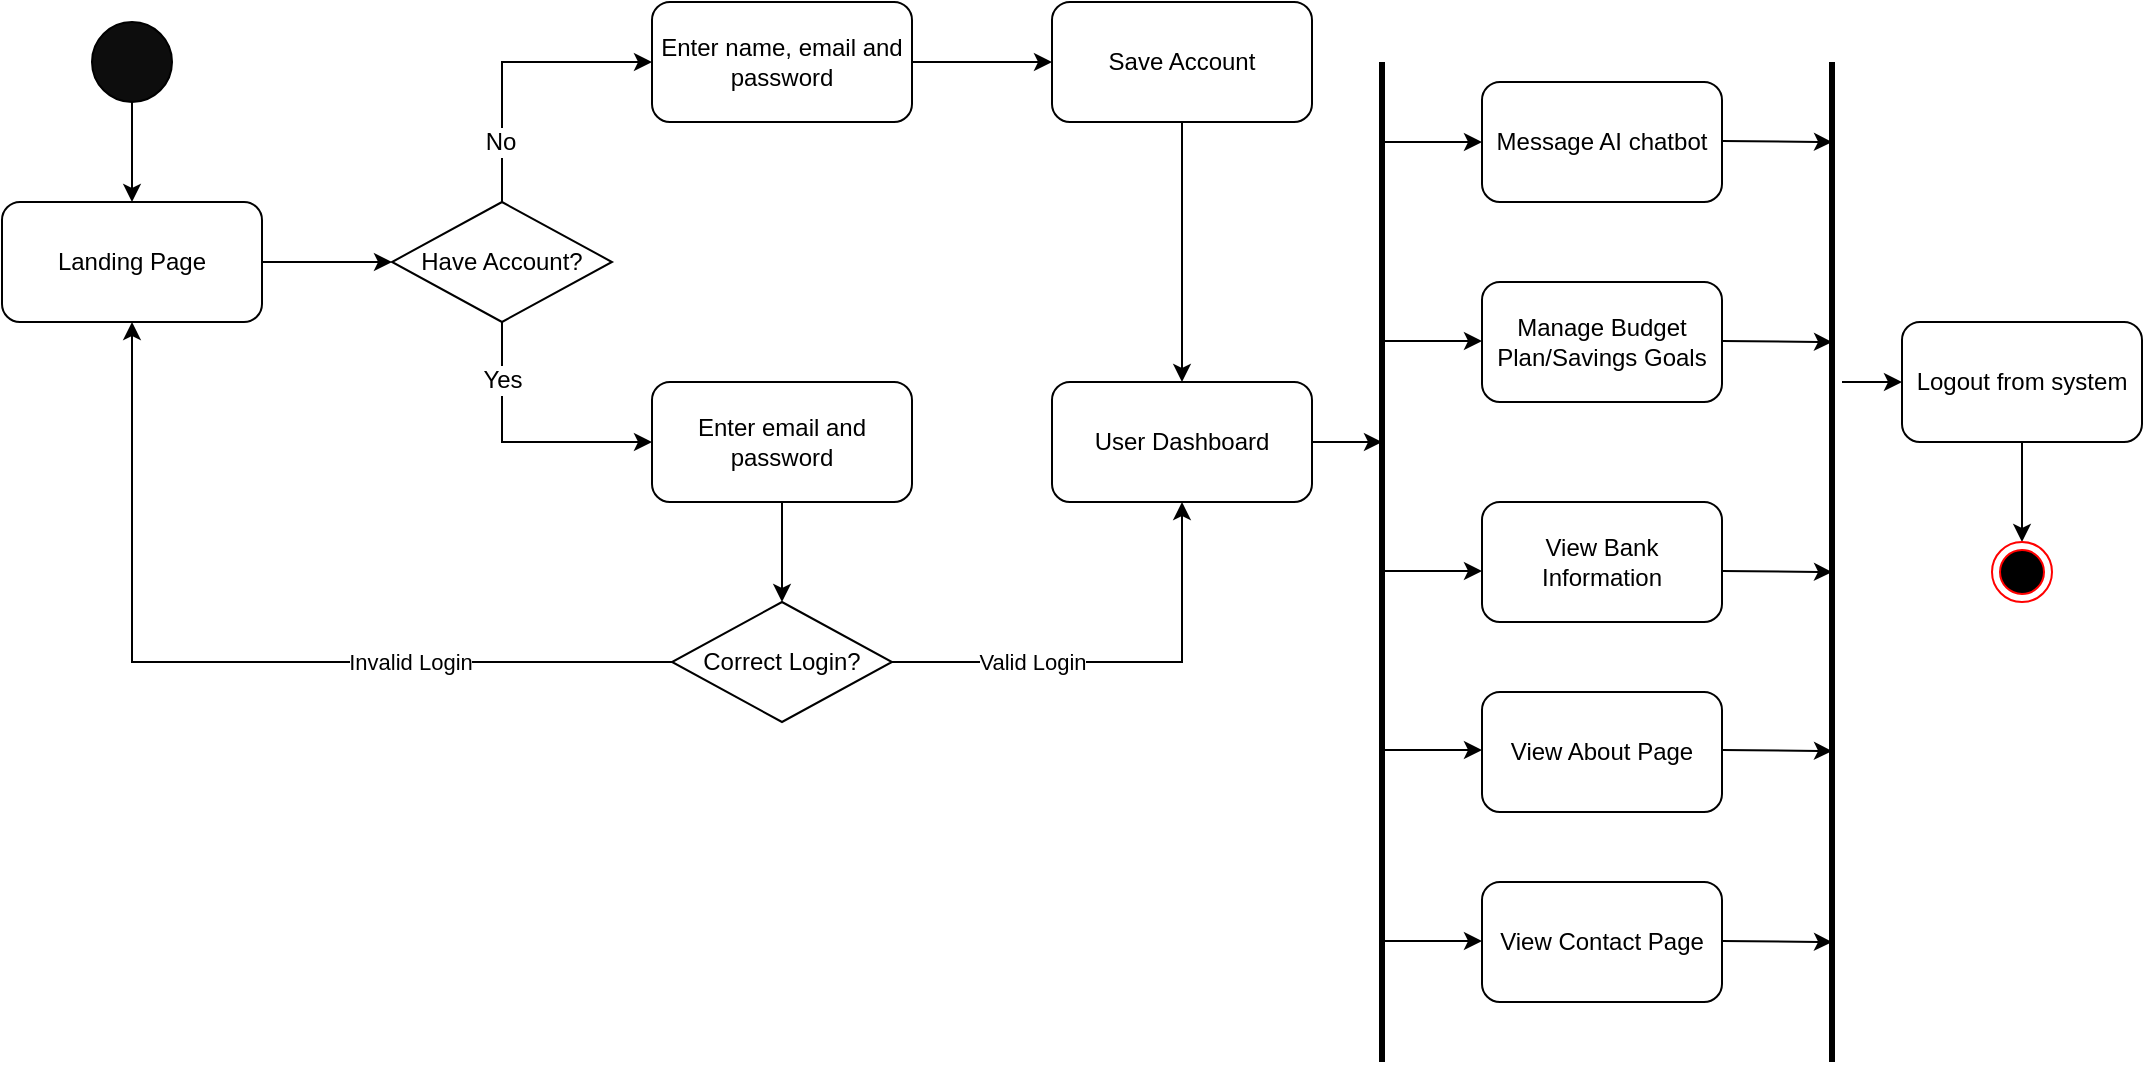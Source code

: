 <mxfile version="24.0.6" type="google">
  <diagram name="Page-1" id="Sk6EOp8pvkReZEZKQSe2">
    <mxGraphModel grid="1" page="1" gridSize="10" guides="1" tooltips="1" connect="1" arrows="1" fold="1" pageScale="1" pageWidth="1100" pageHeight="850" math="0" shadow="0">
      <root>
        <mxCell id="0" />
        <mxCell id="1" parent="0" />
        <mxCell id="epe75yR5QJeACrKUJqoy-19" style="edgeStyle=orthogonalEdgeStyle;rounded=0;orthogonalLoop=1;jettySize=auto;html=1;exitX=0.5;exitY=1;exitDx=0;exitDy=0;entryX=0.5;entryY=0;entryDx=0;entryDy=0;" edge="1" parent="1" source="epe75yR5QJeACrKUJqoy-5" target="epe75yR5QJeACrKUJqoy-17">
          <mxGeometry relative="1" as="geometry" />
        </mxCell>
        <mxCell id="epe75yR5QJeACrKUJqoy-5" value="" style="ellipse;whiteSpace=wrap;html=1;aspect=fixed;fillColor=#0D0D0D;" vertex="1" parent="1">
          <mxGeometry x="65" y="60" width="40" height="40" as="geometry" />
        </mxCell>
        <mxCell id="epe75yR5QJeACrKUJqoy-21" style="edgeStyle=orthogonalEdgeStyle;rounded=0;orthogonalLoop=1;jettySize=auto;html=1;exitX=1;exitY=0.5;exitDx=0;exitDy=0;entryX=0;entryY=0.5;entryDx=0;entryDy=0;" edge="1" parent="1" source="epe75yR5QJeACrKUJqoy-17" target="epe75yR5QJeACrKUJqoy-20">
          <mxGeometry relative="1" as="geometry" />
        </mxCell>
        <mxCell id="epe75yR5QJeACrKUJqoy-17" value="Landing Page" style="rounded=1;whiteSpace=wrap;html=1;" vertex="1" parent="1">
          <mxGeometry x="20" y="150" width="130" height="60" as="geometry" />
        </mxCell>
        <mxCell id="epe75yR5QJeACrKUJqoy-23" style="edgeStyle=orthogonalEdgeStyle;rounded=0;orthogonalLoop=1;jettySize=auto;html=1;exitX=0.5;exitY=0;exitDx=0;exitDy=0;entryX=0;entryY=0.5;entryDx=0;entryDy=0;" edge="1" parent="1" source="epe75yR5QJeACrKUJqoy-20" target="epe75yR5QJeACrKUJqoy-22">
          <mxGeometry relative="1" as="geometry" />
        </mxCell>
        <mxCell id="epe75yR5QJeACrKUJqoy-30" value="&lt;font style=&quot;font-size: 12px;&quot;&gt;No&lt;/font&gt;" style="edgeLabel;html=1;align=center;verticalAlign=middle;resizable=0;points=[];" vertex="1" connectable="0" parent="epe75yR5QJeACrKUJqoy-23">
          <mxGeometry x="-0.583" y="1" relative="1" as="geometry">
            <mxPoint as="offset" />
          </mxGeometry>
        </mxCell>
        <mxCell id="epe75yR5QJeACrKUJqoy-25" style="edgeStyle=orthogonalEdgeStyle;rounded=0;orthogonalLoop=1;jettySize=auto;html=1;exitX=0.5;exitY=1;exitDx=0;exitDy=0;entryX=0;entryY=0.5;entryDx=0;entryDy=0;" edge="1" parent="1" source="epe75yR5QJeACrKUJqoy-20" target="epe75yR5QJeACrKUJqoy-24">
          <mxGeometry relative="1" as="geometry" />
        </mxCell>
        <mxCell id="epe75yR5QJeACrKUJqoy-31" value="&lt;font style=&quot;font-size: 12px;&quot;&gt;Yes&lt;/font&gt;" style="edgeLabel;html=1;align=center;verticalAlign=middle;resizable=0;points=[];" vertex="1" connectable="0" parent="epe75yR5QJeACrKUJqoy-25">
          <mxGeometry x="-0.574" relative="1" as="geometry">
            <mxPoint as="offset" />
          </mxGeometry>
        </mxCell>
        <mxCell id="epe75yR5QJeACrKUJqoy-20" value="Have Account?" style="rhombus;whiteSpace=wrap;html=1;" vertex="1" parent="1">
          <mxGeometry x="215" y="150" width="110" height="60" as="geometry" />
        </mxCell>
        <mxCell id="epe75yR5QJeACrKUJqoy-40" style="edgeStyle=orthogonalEdgeStyle;rounded=0;orthogonalLoop=1;jettySize=auto;html=1;exitX=1;exitY=0.5;exitDx=0;exitDy=0;entryX=0;entryY=0.5;entryDx=0;entryDy=0;" edge="1" parent="1" source="epe75yR5QJeACrKUJqoy-22" target="epe75yR5QJeACrKUJqoy-39">
          <mxGeometry relative="1" as="geometry" />
        </mxCell>
        <mxCell id="epe75yR5QJeACrKUJqoy-22" value="Enter name, email and password" style="rounded=1;whiteSpace=wrap;html=1;" vertex="1" parent="1">
          <mxGeometry x="345" y="50" width="130" height="60" as="geometry" />
        </mxCell>
        <mxCell id="epe75yR5QJeACrKUJqoy-34" style="edgeStyle=orthogonalEdgeStyle;rounded=0;orthogonalLoop=1;jettySize=auto;html=1;exitX=0.5;exitY=1;exitDx=0;exitDy=0;entryX=0.5;entryY=0;entryDx=0;entryDy=0;" edge="1" parent="1" source="epe75yR5QJeACrKUJqoy-24" target="epe75yR5QJeACrKUJqoy-32">
          <mxGeometry relative="1" as="geometry" />
        </mxCell>
        <mxCell id="epe75yR5QJeACrKUJqoy-24" value="Enter email and password" style="rounded=1;whiteSpace=wrap;html=1;" vertex="1" parent="1">
          <mxGeometry x="345" y="240" width="130" height="60" as="geometry" />
        </mxCell>
        <mxCell id="epe75yR5QJeACrKUJqoy-33" style="edgeStyle=orthogonalEdgeStyle;rounded=0;orthogonalLoop=1;jettySize=auto;html=1;exitX=0;exitY=0.5;exitDx=0;exitDy=0;entryX=0.5;entryY=1;entryDx=0;entryDy=0;" edge="1" parent="1" source="epe75yR5QJeACrKUJqoy-32" target="epe75yR5QJeACrKUJqoy-17">
          <mxGeometry relative="1" as="geometry" />
        </mxCell>
        <mxCell id="epe75yR5QJeACrKUJqoy-35" value="Invalid Login" style="edgeLabel;html=1;align=center;verticalAlign=middle;resizable=0;points=[];" vertex="1" connectable="0" parent="epe75yR5QJeACrKUJqoy-33">
          <mxGeometry x="-0.403" relative="1" as="geometry">
            <mxPoint as="offset" />
          </mxGeometry>
        </mxCell>
        <mxCell id="epe75yR5QJeACrKUJqoy-37" style="edgeStyle=orthogonalEdgeStyle;rounded=0;orthogonalLoop=1;jettySize=auto;html=1;exitX=1;exitY=0.5;exitDx=0;exitDy=0;" edge="1" parent="1" source="epe75yR5QJeACrKUJqoy-32" target="epe75yR5QJeACrKUJqoy-36">
          <mxGeometry relative="1" as="geometry" />
        </mxCell>
        <mxCell id="epe75yR5QJeACrKUJqoy-38" value="Valid Login" style="edgeLabel;html=1;align=center;verticalAlign=middle;resizable=0;points=[];" vertex="1" connectable="0" parent="epe75yR5QJeACrKUJqoy-37">
          <mxGeometry x="-0.383" relative="1" as="geometry">
            <mxPoint as="offset" />
          </mxGeometry>
        </mxCell>
        <mxCell id="epe75yR5QJeACrKUJqoy-32" value="Correct Login?" style="rhombus;whiteSpace=wrap;html=1;" vertex="1" parent="1">
          <mxGeometry x="355" y="350" width="110" height="60" as="geometry" />
        </mxCell>
        <mxCell id="QTg6okvMs5A38UG9BJcd-3" style="edgeStyle=orthogonalEdgeStyle;rounded=0;orthogonalLoop=1;jettySize=auto;html=1;exitX=1;exitY=0.5;exitDx=0;exitDy=0;" edge="1" parent="1" source="epe75yR5QJeACrKUJqoy-36">
          <mxGeometry relative="1" as="geometry">
            <mxPoint x="710" y="270" as="targetPoint" />
          </mxGeometry>
        </mxCell>
        <mxCell id="epe75yR5QJeACrKUJqoy-36" value="User Dashboard" style="rounded=1;whiteSpace=wrap;html=1;" vertex="1" parent="1">
          <mxGeometry x="545" y="240" width="130" height="60" as="geometry" />
        </mxCell>
        <mxCell id="epe75yR5QJeACrKUJqoy-41" style="edgeStyle=orthogonalEdgeStyle;rounded=0;orthogonalLoop=1;jettySize=auto;html=1;exitX=0.5;exitY=1;exitDx=0;exitDy=0;entryX=0.5;entryY=0;entryDx=0;entryDy=0;" edge="1" parent="1" source="epe75yR5QJeACrKUJqoy-39" target="epe75yR5QJeACrKUJqoy-36">
          <mxGeometry relative="1" as="geometry" />
        </mxCell>
        <mxCell id="epe75yR5QJeACrKUJqoy-39" value="Save Account" style="rounded=1;whiteSpace=wrap;html=1;" vertex="1" parent="1">
          <mxGeometry x="545" y="50" width="130" height="60" as="geometry" />
        </mxCell>
        <mxCell id="QTg6okvMs5A38UG9BJcd-5" value="" style="endArrow=none;html=1;rounded=0;strokeWidth=3;" edge="1" parent="1">
          <mxGeometry width="50" height="50" relative="1" as="geometry">
            <mxPoint x="710" y="580" as="sourcePoint" />
            <mxPoint x="710" y="80" as="targetPoint" />
          </mxGeometry>
        </mxCell>
        <mxCell id="QTg6okvMs5A38UG9BJcd-6" value="Message AI chatbot" style="rounded=1;whiteSpace=wrap;html=1;" vertex="1" parent="1">
          <mxGeometry x="760" y="90" width="120" height="60" as="geometry" />
        </mxCell>
        <mxCell id="QTg6okvMs5A38UG9BJcd-7" value="" style="endArrow=classic;html=1;rounded=0;entryX=0;entryY=0.5;entryDx=0;entryDy=0;" edge="1" parent="1" target="QTg6okvMs5A38UG9BJcd-6">
          <mxGeometry width="50" height="50" relative="1" as="geometry">
            <mxPoint x="710" y="120" as="sourcePoint" />
            <mxPoint x="490" y="260" as="targetPoint" />
            <Array as="points" />
          </mxGeometry>
        </mxCell>
        <mxCell id="QTg6okvMs5A38UG9BJcd-8" value="Manage Budget Plan/Savings Goals" style="rounded=1;whiteSpace=wrap;html=1;" vertex="1" parent="1">
          <mxGeometry x="760" y="190" width="120" height="60" as="geometry" />
        </mxCell>
        <mxCell id="QTg6okvMs5A38UG9BJcd-9" value="" style="endArrow=classic;html=1;rounded=0;entryX=0;entryY=0.5;entryDx=0;entryDy=0;" edge="1" parent="1">
          <mxGeometry width="50" height="50" relative="1" as="geometry">
            <mxPoint x="710" y="219.5" as="sourcePoint" />
            <mxPoint x="760" y="219.5" as="targetPoint" />
            <Array as="points" />
          </mxGeometry>
        </mxCell>
        <mxCell id="QTg6okvMs5A38UG9BJcd-10" value="View Bank Information" style="rounded=1;whiteSpace=wrap;html=1;" vertex="1" parent="1">
          <mxGeometry x="760" y="300" width="120" height="60" as="geometry" />
        </mxCell>
        <mxCell id="QTg6okvMs5A38UG9BJcd-11" value="" style="endArrow=classic;html=1;rounded=0;entryX=0;entryY=0.5;entryDx=0;entryDy=0;" edge="1" parent="1">
          <mxGeometry width="50" height="50" relative="1" as="geometry">
            <mxPoint x="710" y="334.5" as="sourcePoint" />
            <mxPoint x="760" y="334.5" as="targetPoint" />
            <Array as="points" />
          </mxGeometry>
        </mxCell>
        <mxCell id="QTg6okvMs5A38UG9BJcd-12" value="" style="endArrow=none;html=1;rounded=0;strokeWidth=3;" edge="1" parent="1">
          <mxGeometry width="50" height="50" relative="1" as="geometry">
            <mxPoint x="935" y="580" as="sourcePoint" />
            <mxPoint x="935" y="80" as="targetPoint" />
          </mxGeometry>
        </mxCell>
        <mxCell id="QTg6okvMs5A38UG9BJcd-13" value="" style="endArrow=classic;html=1;rounded=0;" edge="1" parent="1">
          <mxGeometry width="50" height="50" relative="1" as="geometry">
            <mxPoint x="880" y="119.5" as="sourcePoint" />
            <mxPoint x="935" y="120" as="targetPoint" />
            <Array as="points" />
          </mxGeometry>
        </mxCell>
        <mxCell id="QTg6okvMs5A38UG9BJcd-14" value="" style="endArrow=classic;html=1;rounded=0;" edge="1" parent="1">
          <mxGeometry width="50" height="50" relative="1" as="geometry">
            <mxPoint x="880" y="219.5" as="sourcePoint" />
            <mxPoint x="935" y="220" as="targetPoint" />
            <Array as="points" />
          </mxGeometry>
        </mxCell>
        <mxCell id="QTg6okvMs5A38UG9BJcd-15" value="" style="endArrow=classic;html=1;rounded=0;" edge="1" parent="1">
          <mxGeometry width="50" height="50" relative="1" as="geometry">
            <mxPoint x="880" y="334.5" as="sourcePoint" />
            <mxPoint x="935" y="335" as="targetPoint" />
            <Array as="points" />
          </mxGeometry>
        </mxCell>
        <mxCell id="QTg6okvMs5A38UG9BJcd-16" value="" style="endArrow=classic;html=1;rounded=0;" edge="1" parent="1">
          <mxGeometry width="50" height="50" relative="1" as="geometry">
            <mxPoint x="940" y="240" as="sourcePoint" />
            <mxPoint x="970" y="240" as="targetPoint" />
          </mxGeometry>
        </mxCell>
        <mxCell id="QTg6okvMs5A38UG9BJcd-18" style="edgeStyle=orthogonalEdgeStyle;rounded=0;orthogonalLoop=1;jettySize=auto;html=1;exitX=0.5;exitY=1;exitDx=0;exitDy=0;" edge="1" parent="1" source="QTg6okvMs5A38UG9BJcd-17">
          <mxGeometry relative="1" as="geometry">
            <mxPoint x="1030" y="320" as="targetPoint" />
          </mxGeometry>
        </mxCell>
        <mxCell id="QTg6okvMs5A38UG9BJcd-17" value="Logout from system" style="rounded=1;whiteSpace=wrap;html=1;" vertex="1" parent="1">
          <mxGeometry x="970" y="210" width="120" height="60" as="geometry" />
        </mxCell>
        <mxCell id="QTg6okvMs5A38UG9BJcd-19" value="" style="ellipse;html=1;shape=endState;fillColor=#000000;strokeColor=#ff0000;" vertex="1" parent="1">
          <mxGeometry x="1015" y="320" width="30" height="30" as="geometry" />
        </mxCell>
        <mxCell id="JolZafdlSdpwWmtVycVO-1" value="View About Page" style="rounded=1;whiteSpace=wrap;html=1;" vertex="1" parent="1">
          <mxGeometry x="760" y="395" width="120" height="60" as="geometry" />
        </mxCell>
        <mxCell id="JolZafdlSdpwWmtVycVO-2" value="View Contact Page" style="rounded=1;whiteSpace=wrap;html=1;" vertex="1" parent="1">
          <mxGeometry x="760" y="490" width="120" height="60" as="geometry" />
        </mxCell>
        <mxCell id="JolZafdlSdpwWmtVycVO-3" value="" style="endArrow=classic;html=1;rounded=0;entryX=0;entryY=0.5;entryDx=0;entryDy=0;" edge="1" parent="1">
          <mxGeometry width="50" height="50" relative="1" as="geometry">
            <mxPoint x="710" y="424" as="sourcePoint" />
            <mxPoint x="760" y="424" as="targetPoint" />
            <Array as="points" />
          </mxGeometry>
        </mxCell>
        <mxCell id="JolZafdlSdpwWmtVycVO-4" value="" style="endArrow=classic;html=1;rounded=0;entryX=0;entryY=0.5;entryDx=0;entryDy=0;" edge="1" parent="1">
          <mxGeometry width="50" height="50" relative="1" as="geometry">
            <mxPoint x="710" y="519.5" as="sourcePoint" />
            <mxPoint x="760" y="519.5" as="targetPoint" />
            <Array as="points" />
          </mxGeometry>
        </mxCell>
        <mxCell id="JolZafdlSdpwWmtVycVO-5" value="" style="endArrow=classic;html=1;rounded=0;" edge="1" parent="1">
          <mxGeometry width="50" height="50" relative="1" as="geometry">
            <mxPoint x="880" y="424" as="sourcePoint" />
            <mxPoint x="935" y="424.5" as="targetPoint" />
            <Array as="points" />
          </mxGeometry>
        </mxCell>
        <mxCell id="JolZafdlSdpwWmtVycVO-6" value="" style="endArrow=classic;html=1;rounded=0;" edge="1" parent="1">
          <mxGeometry width="50" height="50" relative="1" as="geometry">
            <mxPoint x="880" y="519.5" as="sourcePoint" />
            <mxPoint x="935" y="520" as="targetPoint" />
            <Array as="points" />
          </mxGeometry>
        </mxCell>
      </root>
    </mxGraphModel>
  </diagram>
</mxfile>
